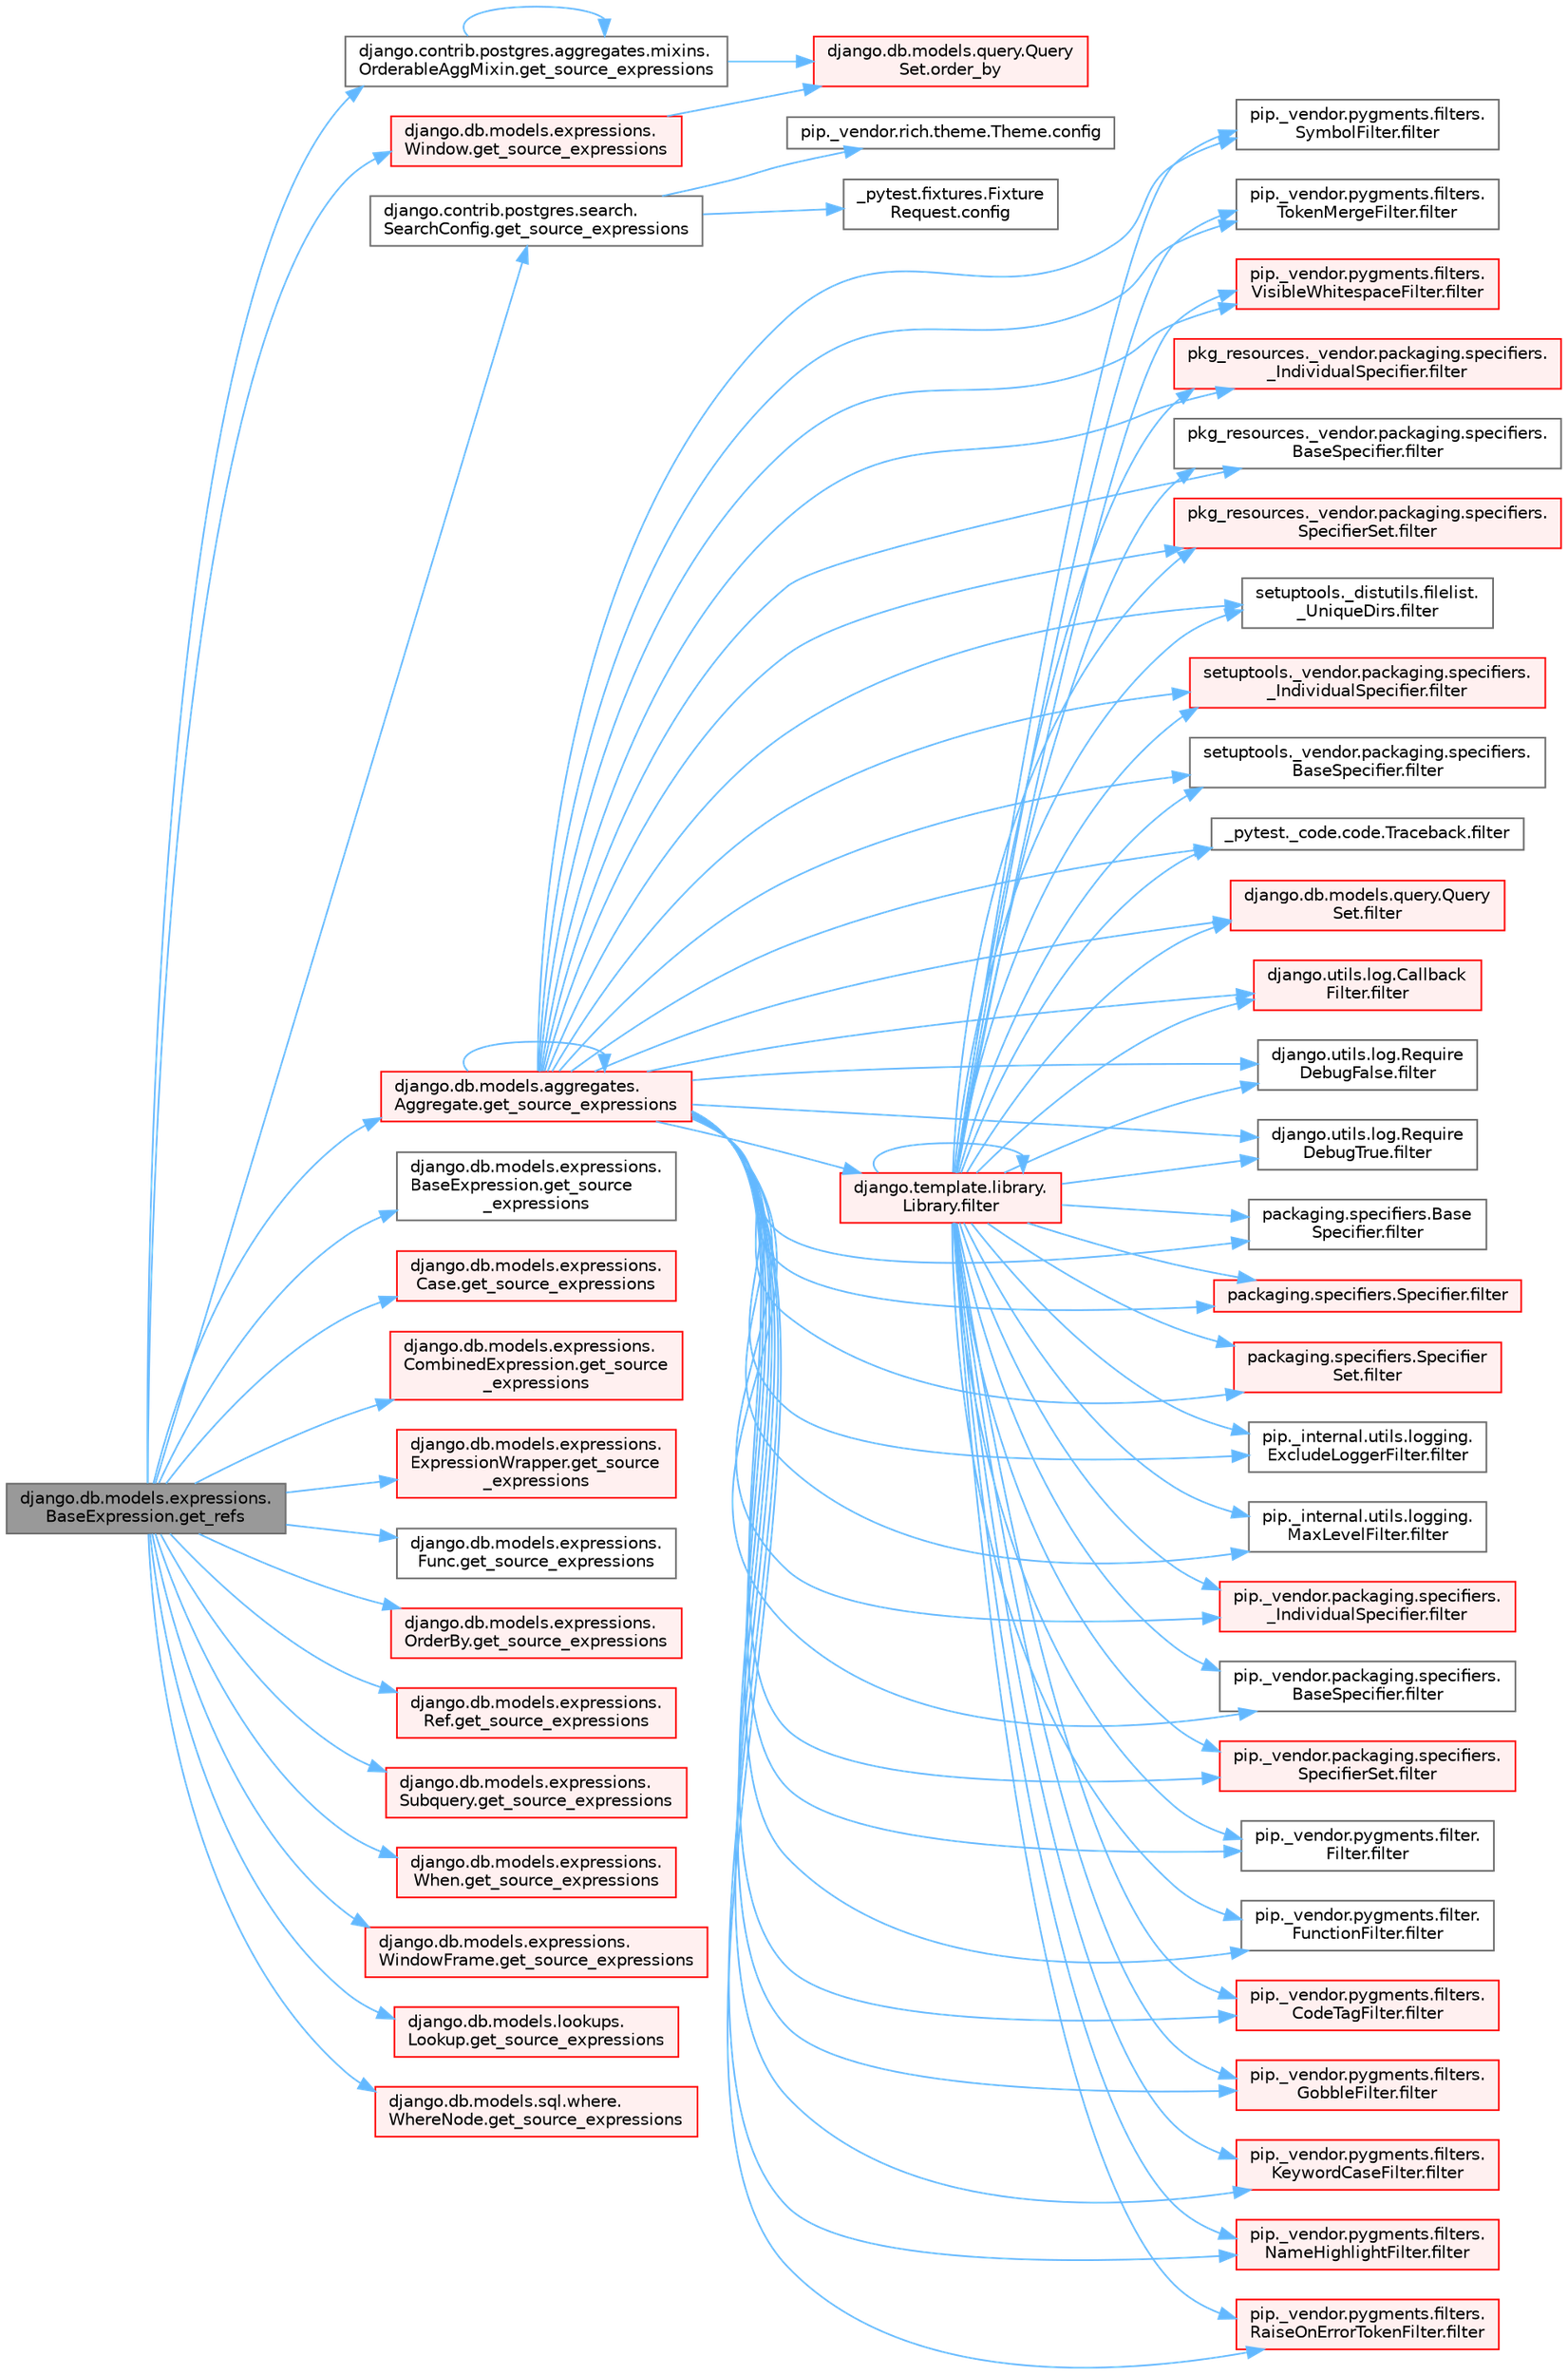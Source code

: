 digraph "django.db.models.expressions.BaseExpression.get_refs"
{
 // LATEX_PDF_SIZE
  bgcolor="transparent";
  edge [fontname=Helvetica,fontsize=10,labelfontname=Helvetica,labelfontsize=10];
  node [fontname=Helvetica,fontsize=10,shape=box,height=0.2,width=0.4];
  rankdir="LR";
  Node1 [id="Node000001",label="django.db.models.expressions.\lBaseExpression.get_refs",height=0.2,width=0.4,color="gray40", fillcolor="grey60", style="filled", fontcolor="black",tooltip=" "];
  Node1 -> Node2 [id="edge1_Node000001_Node000002",color="steelblue1",style="solid",tooltip=" "];
  Node2 [id="Node000002",label="django.contrib.postgres.aggregates.mixins.\lOrderableAggMixin.get_source_expressions",height=0.2,width=0.4,color="grey40", fillcolor="white", style="filled",URL="$classdjango_1_1contrib_1_1postgres_1_1aggregates_1_1mixins_1_1_orderable_agg_mixin.html#abed9d6bb5142aafc8b77ac03f9d7a989",tooltip=" "];
  Node2 -> Node2 [id="edge2_Node000002_Node000002",color="steelblue1",style="solid",tooltip=" "];
  Node2 -> Node3 [id="edge3_Node000002_Node000003",color="steelblue1",style="solid",tooltip=" "];
  Node3 [id="Node000003",label="django.db.models.query.Query\lSet.order_by",height=0.2,width=0.4,color="red", fillcolor="#FFF0F0", style="filled",URL="$classdjango_1_1db_1_1models_1_1query_1_1_query_set.html#a2ad2bc4491b372d7fb5ad808262e6f01",tooltip=" "];
  Node1 -> Node19 [id="edge4_Node000001_Node000019",color="steelblue1",style="solid",tooltip=" "];
  Node19 [id="Node000019",label="django.contrib.postgres.search.\lSearchConfig.get_source_expressions",height=0.2,width=0.4,color="grey40", fillcolor="white", style="filled",URL="$classdjango_1_1contrib_1_1postgres_1_1search_1_1_search_config.html#a2c17d4dfedc6381528df8a0a1b3751bf",tooltip=" "];
  Node19 -> Node20 [id="edge5_Node000019_Node000020",color="steelblue1",style="solid",tooltip=" "];
  Node20 [id="Node000020",label="_pytest.fixtures.Fixture\lRequest.config",height=0.2,width=0.4,color="grey40", fillcolor="white", style="filled",URL="$class__pytest_1_1fixtures_1_1_fixture_request.html#a9ed7b83923283e6cc50ae1c56f68b36d",tooltip=" "];
  Node19 -> Node21 [id="edge6_Node000019_Node000021",color="steelblue1",style="solid",tooltip=" "];
  Node21 [id="Node000021",label="pip._vendor.rich.theme.Theme.config",height=0.2,width=0.4,color="grey40", fillcolor="white", style="filled",URL="$classpip_1_1__vendor_1_1rich_1_1theme_1_1_theme.html#a66944133178df92a2cc2793b6053a2ea",tooltip=" "];
  Node1 -> Node22 [id="edge7_Node000001_Node000022",color="steelblue1",style="solid",tooltip=" "];
  Node22 [id="Node000022",label="django.db.models.aggregates.\lAggregate.get_source_expressions",height=0.2,width=0.4,color="red", fillcolor="#FFF0F0", style="filled",URL="$classdjango_1_1db_1_1models_1_1aggregates_1_1_aggregate.html#a4a47839518c013f780a931e4bcf2d4f1",tooltip=" "];
  Node22 -> Node23 [id="edge8_Node000022_Node000023",color="steelblue1",style="solid",tooltip=" "];
  Node23 [id="Node000023",label="_pytest._code.code.Traceback.filter",height=0.2,width=0.4,color="grey40", fillcolor="white", style="filled",URL="$class__pytest_1_1__code_1_1code_1_1_traceback.html#a55d326907d5380a46c4d3e52f002d33f",tooltip=" "];
  Node22 -> Node24 [id="edge9_Node000022_Node000024",color="steelblue1",style="solid",tooltip=" "];
  Node24 [id="Node000024",label="django.db.models.query.Query\lSet.filter",height=0.2,width=0.4,color="red", fillcolor="#FFF0F0", style="filled",URL="$classdjango_1_1db_1_1models_1_1query_1_1_query_set.html#a9c23f79ac5a5310d628b025b5ab7b7c5",tooltip=" "];
  Node22 -> Node27 [id="edge10_Node000022_Node000027",color="steelblue1",style="solid",tooltip=" "];
  Node27 [id="Node000027",label="django.template.library.\lLibrary.filter",height=0.2,width=0.4,color="red", fillcolor="#FFF0F0", style="filled",URL="$classdjango_1_1template_1_1library_1_1_library.html#ac67bb1211ffc0354d5bf33029a58aa43",tooltip=" "];
  Node27 -> Node23 [id="edge11_Node000027_Node000023",color="steelblue1",style="solid",tooltip=" "];
  Node27 -> Node24 [id="edge12_Node000027_Node000024",color="steelblue1",style="solid",tooltip=" "];
  Node27 -> Node27 [id="edge13_Node000027_Node000027",color="steelblue1",style="solid",tooltip=" "];
  Node27 -> Node28 [id="edge14_Node000027_Node000028",color="steelblue1",style="solid",tooltip=" "];
  Node28 [id="Node000028",label="django.utils.log.Callback\lFilter.filter",height=0.2,width=0.4,color="red", fillcolor="#FFF0F0", style="filled",URL="$classdjango_1_1utils_1_1log_1_1_callback_filter.html#acd2761b2200a4e66f4bd5b729ac43db2",tooltip=" "];
  Node27 -> Node34 [id="edge15_Node000027_Node000034",color="steelblue1",style="solid",tooltip=" "];
  Node34 [id="Node000034",label="django.utils.log.Require\lDebugFalse.filter",height=0.2,width=0.4,color="grey40", fillcolor="white", style="filled",URL="$classdjango_1_1utils_1_1log_1_1_require_debug_false.html#a42e51835198458e09fb949a7af83bef8",tooltip=" "];
  Node27 -> Node35 [id="edge16_Node000027_Node000035",color="steelblue1",style="solid",tooltip=" "];
  Node35 [id="Node000035",label="django.utils.log.Require\lDebugTrue.filter",height=0.2,width=0.4,color="grey40", fillcolor="white", style="filled",URL="$classdjango_1_1utils_1_1log_1_1_require_debug_true.html#a8e1e027eea730028f70556810076c0e8",tooltip=" "];
  Node27 -> Node36 [id="edge17_Node000027_Node000036",color="steelblue1",style="solid",tooltip=" "];
  Node36 [id="Node000036",label="packaging.specifiers.Base\lSpecifier.filter",height=0.2,width=0.4,color="grey40", fillcolor="white", style="filled",URL="$classpackaging_1_1specifiers_1_1_base_specifier.html#aa87c3c882d19a56dd1f949c4b1bde70d",tooltip=" "];
  Node27 -> Node37 [id="edge18_Node000027_Node000037",color="steelblue1",style="solid",tooltip=" "];
  Node37 [id="Node000037",label="packaging.specifiers.Specifier.filter",height=0.2,width=0.4,color="red", fillcolor="#FFF0F0", style="filled",URL="$classpackaging_1_1specifiers_1_1_specifier.html#a22d9e14c5343d89e742b098b6d7997f7",tooltip=" "];
  Node27 -> Node78 [id="edge19_Node000027_Node000078",color="steelblue1",style="solid",tooltip=" "];
  Node78 [id="Node000078",label="packaging.specifiers.Specifier\lSet.filter",height=0.2,width=0.4,color="red", fillcolor="#FFF0F0", style="filled",URL="$classpackaging_1_1specifiers_1_1_specifier_set.html#a65b70b2cc0c5bad34b31461955a36d87",tooltip=" "];
  Node27 -> Node109 [id="edge20_Node000027_Node000109",color="steelblue1",style="solid",tooltip=" "];
  Node109 [id="Node000109",label="pip._internal.utils.logging.\lExcludeLoggerFilter.filter",height=0.2,width=0.4,color="grey40", fillcolor="white", style="filled",URL="$classpip_1_1__internal_1_1utils_1_1logging_1_1_exclude_logger_filter.html#a633a3ddcdc0ebbb98edf2f1e0759d22a",tooltip=" "];
  Node27 -> Node110 [id="edge21_Node000027_Node000110",color="steelblue1",style="solid",tooltip=" "];
  Node110 [id="Node000110",label="pip._internal.utils.logging.\lMaxLevelFilter.filter",height=0.2,width=0.4,color="grey40", fillcolor="white", style="filled",URL="$classpip_1_1__internal_1_1utils_1_1logging_1_1_max_level_filter.html#ac46bbe4d91f47ed8f818f64d25ed2085",tooltip=" "];
  Node27 -> Node111 [id="edge22_Node000027_Node000111",color="steelblue1",style="solid",tooltip=" "];
  Node111 [id="Node000111",label="pip._vendor.packaging.specifiers.\l_IndividualSpecifier.filter",height=0.2,width=0.4,color="red", fillcolor="#FFF0F0", style="filled",URL="$classpip_1_1__vendor_1_1packaging_1_1specifiers_1_1___individual_specifier.html#a6203976cfa5ddd6a1f47f8dfe0669fd7",tooltip=" "];
  Node27 -> Node138 [id="edge23_Node000027_Node000138",color="steelblue1",style="solid",tooltip=" "];
  Node138 [id="Node000138",label="pip._vendor.packaging.specifiers.\lBaseSpecifier.filter",height=0.2,width=0.4,color="grey40", fillcolor="white", style="filled",URL="$classpip_1_1__vendor_1_1packaging_1_1specifiers_1_1_base_specifier.html#a1b2ef14b953df0cf1a317ea573d0ea5a",tooltip=" "];
  Node27 -> Node139 [id="edge24_Node000027_Node000139",color="steelblue1",style="solid",tooltip=" "];
  Node139 [id="Node000139",label="pip._vendor.packaging.specifiers.\lSpecifierSet.filter",height=0.2,width=0.4,color="red", fillcolor="#FFF0F0", style="filled",URL="$classpip_1_1__vendor_1_1packaging_1_1specifiers_1_1_specifier_set.html#a3d7a4e9a4cb787385e37d5832bcc0a64",tooltip=" "];
  Node27 -> Node140 [id="edge25_Node000027_Node000140",color="steelblue1",style="solid",tooltip=" "];
  Node140 [id="Node000140",label="pip._vendor.pygments.filter.\lFilter.filter",height=0.2,width=0.4,color="grey40", fillcolor="white", style="filled",URL="$classpip_1_1__vendor_1_1pygments_1_1filter_1_1_filter.html#a970c118f059ea361c8f184fd86c6873d",tooltip=" "];
  Node27 -> Node141 [id="edge26_Node000027_Node000141",color="steelblue1",style="solid",tooltip=" "];
  Node141 [id="Node000141",label="pip._vendor.pygments.filter.\lFunctionFilter.filter",height=0.2,width=0.4,color="grey40", fillcolor="white", style="filled",URL="$classpip_1_1__vendor_1_1pygments_1_1filter_1_1_function_filter.html#a795616d337e49ea853139b0b96d481e7",tooltip=" "];
  Node27 -> Node142 [id="edge27_Node000027_Node000142",color="steelblue1",style="solid",tooltip=" "];
  Node142 [id="Node000142",label="pip._vendor.pygments.filters.\lCodeTagFilter.filter",height=0.2,width=0.4,color="red", fillcolor="#FFF0F0", style="filled",URL="$classpip_1_1__vendor_1_1pygments_1_1filters_1_1_code_tag_filter.html#adc7f44786b4b83da74faa23a154c8843",tooltip=" "];
  Node27 -> Node144 [id="edge28_Node000027_Node000144",color="steelblue1",style="solid",tooltip=" "];
  Node144 [id="Node000144",label="pip._vendor.pygments.filters.\lGobbleFilter.filter",height=0.2,width=0.4,color="red", fillcolor="#FFF0F0", style="filled",URL="$classpip_1_1__vendor_1_1pygments_1_1filters_1_1_gobble_filter.html#a1f8e662bb1794e2924280dc6564ca148",tooltip=" "];
  Node27 -> Node1936 [id="edge29_Node000027_Node001936",color="steelblue1",style="solid",tooltip=" "];
  Node1936 [id="Node001936",label="pip._vendor.pygments.filters.\lKeywordCaseFilter.filter",height=0.2,width=0.4,color="red", fillcolor="#FFF0F0", style="filled",URL="$classpip_1_1__vendor_1_1pygments_1_1filters_1_1_keyword_case_filter.html#a328d29510b49c572e5ded82852d167c8",tooltip=" "];
  Node27 -> Node1939 [id="edge30_Node000027_Node001939",color="steelblue1",style="solid",tooltip=" "];
  Node1939 [id="Node001939",label="pip._vendor.pygments.filters.\lNameHighlightFilter.filter",height=0.2,width=0.4,color="red", fillcolor="#FFF0F0", style="filled",URL="$classpip_1_1__vendor_1_1pygments_1_1filters_1_1_name_highlight_filter.html#ae389da6c924503203acbc80c559b0043",tooltip=" "];
  Node27 -> Node1944 [id="edge31_Node000027_Node001944",color="steelblue1",style="solid",tooltip=" "];
  Node1944 [id="Node001944",label="pip._vendor.pygments.filters.\lRaiseOnErrorTokenFilter.filter",height=0.2,width=0.4,color="red", fillcolor="#FFF0F0", style="filled",URL="$classpip_1_1__vendor_1_1pygments_1_1filters_1_1_raise_on_error_token_filter.html#aacf420bb16c8d3a430b88e78ee35b253",tooltip=" "];
  Node27 -> Node1948 [id="edge32_Node000027_Node001948",color="steelblue1",style="solid",tooltip=" "];
  Node1948 [id="Node001948",label="pip._vendor.pygments.filters.\lSymbolFilter.filter",height=0.2,width=0.4,color="grey40", fillcolor="white", style="filled",URL="$classpip_1_1__vendor_1_1pygments_1_1filters_1_1_symbol_filter.html#a567de8b7e3bc5f0a87712af81fbc70c7",tooltip=" "];
  Node27 -> Node1949 [id="edge33_Node000027_Node001949",color="steelblue1",style="solid",tooltip=" "];
  Node1949 [id="Node001949",label="pip._vendor.pygments.filters.\lTokenMergeFilter.filter",height=0.2,width=0.4,color="grey40", fillcolor="white", style="filled",URL="$classpip_1_1__vendor_1_1pygments_1_1filters_1_1_token_merge_filter.html#ac3fdd8238fb6976d42540cac395a9543",tooltip=" "];
  Node27 -> Node1950 [id="edge34_Node000027_Node001950",color="steelblue1",style="solid",tooltip=" "];
  Node1950 [id="Node001950",label="pip._vendor.pygments.filters.\lVisibleWhitespaceFilter.filter",height=0.2,width=0.4,color="red", fillcolor="#FFF0F0", style="filled",URL="$classpip_1_1__vendor_1_1pygments_1_1filters_1_1_visible_whitespace_filter.html#a9a7227d129dac7d41fe5b50d9fd97b77",tooltip=" "];
  Node27 -> Node1951 [id="edge35_Node000027_Node001951",color="steelblue1",style="solid",tooltip=" "];
  Node1951 [id="Node001951",label="pkg_resources._vendor.packaging.specifiers.\l_IndividualSpecifier.filter",height=0.2,width=0.4,color="red", fillcolor="#FFF0F0", style="filled",URL="$classpkg__resources_1_1__vendor_1_1packaging_1_1specifiers_1_1___individual_specifier.html#ad284c0e05b23f4b6838266492c00fc3e",tooltip=" "];
  Node27 -> Node1952 [id="edge36_Node000027_Node001952",color="steelblue1",style="solid",tooltip=" "];
  Node1952 [id="Node001952",label="pkg_resources._vendor.packaging.specifiers.\lBaseSpecifier.filter",height=0.2,width=0.4,color="grey40", fillcolor="white", style="filled",URL="$classpkg__resources_1_1__vendor_1_1packaging_1_1specifiers_1_1_base_specifier.html#a08f789f03784e5505adfce76a34b64f0",tooltip=" "];
  Node27 -> Node1953 [id="edge37_Node000027_Node001953",color="steelblue1",style="solid",tooltip=" "];
  Node1953 [id="Node001953",label="pkg_resources._vendor.packaging.specifiers.\lSpecifierSet.filter",height=0.2,width=0.4,color="red", fillcolor="#FFF0F0", style="filled",URL="$classpkg__resources_1_1__vendor_1_1packaging_1_1specifiers_1_1_specifier_set.html#a9935b066c65c5b7849bd09a27171e1ba",tooltip=" "];
  Node27 -> Node1954 [id="edge38_Node000027_Node001954",color="steelblue1",style="solid",tooltip=" "];
  Node1954 [id="Node001954",label="setuptools._distutils.filelist.\l_UniqueDirs.filter",height=0.2,width=0.4,color="grey40", fillcolor="white", style="filled",URL="$classsetuptools_1_1__distutils_1_1filelist_1_1___unique_dirs.html#a351fccd2f8d782034811f470cf8e3815",tooltip=" "];
  Node27 -> Node1955 [id="edge39_Node000027_Node001955",color="steelblue1",style="solid",tooltip=" "];
  Node1955 [id="Node001955",label="setuptools._vendor.packaging.specifiers.\l_IndividualSpecifier.filter",height=0.2,width=0.4,color="red", fillcolor="#FFF0F0", style="filled",URL="$classsetuptools_1_1__vendor_1_1packaging_1_1specifiers_1_1___individual_specifier.html#a7f35b396bffe2a5276887eda17fd660b",tooltip=" "];
  Node27 -> Node1956 [id="edge40_Node000027_Node001956",color="steelblue1",style="solid",tooltip=" "];
  Node1956 [id="Node001956",label="setuptools._vendor.packaging.specifiers.\lBaseSpecifier.filter",height=0.2,width=0.4,color="grey40", fillcolor="white", style="filled",URL="$classsetuptools_1_1__vendor_1_1packaging_1_1specifiers_1_1_base_specifier.html#aac733c9425aa10aacb2e457c323feb1d",tooltip=" "];
  Node22 -> Node28 [id="edge41_Node000022_Node000028",color="steelblue1",style="solid",tooltip=" "];
  Node22 -> Node34 [id="edge42_Node000022_Node000034",color="steelblue1",style="solid",tooltip=" "];
  Node22 -> Node35 [id="edge43_Node000022_Node000035",color="steelblue1",style="solid",tooltip=" "];
  Node22 -> Node36 [id="edge44_Node000022_Node000036",color="steelblue1",style="solid",tooltip=" "];
  Node22 -> Node37 [id="edge45_Node000022_Node000037",color="steelblue1",style="solid",tooltip=" "];
  Node22 -> Node78 [id="edge46_Node000022_Node000078",color="steelblue1",style="solid",tooltip=" "];
  Node22 -> Node109 [id="edge47_Node000022_Node000109",color="steelblue1",style="solid",tooltip=" "];
  Node22 -> Node110 [id="edge48_Node000022_Node000110",color="steelblue1",style="solid",tooltip=" "];
  Node22 -> Node111 [id="edge49_Node000022_Node000111",color="steelblue1",style="solid",tooltip=" "];
  Node22 -> Node138 [id="edge50_Node000022_Node000138",color="steelblue1",style="solid",tooltip=" "];
  Node22 -> Node139 [id="edge51_Node000022_Node000139",color="steelblue1",style="solid",tooltip=" "];
  Node22 -> Node140 [id="edge52_Node000022_Node000140",color="steelblue1",style="solid",tooltip=" "];
  Node22 -> Node141 [id="edge53_Node000022_Node000141",color="steelblue1",style="solid",tooltip=" "];
  Node22 -> Node142 [id="edge54_Node000022_Node000142",color="steelblue1",style="solid",tooltip=" "];
  Node22 -> Node144 [id="edge55_Node000022_Node000144",color="steelblue1",style="solid",tooltip=" "];
  Node22 -> Node1936 [id="edge56_Node000022_Node001936",color="steelblue1",style="solid",tooltip=" "];
  Node22 -> Node1939 [id="edge57_Node000022_Node001939",color="steelblue1",style="solid",tooltip=" "];
  Node22 -> Node1944 [id="edge58_Node000022_Node001944",color="steelblue1",style="solid",tooltip=" "];
  Node22 -> Node1948 [id="edge59_Node000022_Node001948",color="steelblue1",style="solid",tooltip=" "];
  Node22 -> Node1949 [id="edge60_Node000022_Node001949",color="steelblue1",style="solid",tooltip=" "];
  Node22 -> Node1950 [id="edge61_Node000022_Node001950",color="steelblue1",style="solid",tooltip=" "];
  Node22 -> Node1951 [id="edge62_Node000022_Node001951",color="steelblue1",style="solid",tooltip=" "];
  Node22 -> Node1952 [id="edge63_Node000022_Node001952",color="steelblue1",style="solid",tooltip=" "];
  Node22 -> Node1953 [id="edge64_Node000022_Node001953",color="steelblue1",style="solid",tooltip=" "];
  Node22 -> Node1954 [id="edge65_Node000022_Node001954",color="steelblue1",style="solid",tooltip=" "];
  Node22 -> Node1955 [id="edge66_Node000022_Node001955",color="steelblue1",style="solid",tooltip=" "];
  Node22 -> Node1956 [id="edge67_Node000022_Node001956",color="steelblue1",style="solid",tooltip=" "];
  Node22 -> Node22 [id="edge68_Node000022_Node000022",color="steelblue1",style="solid",tooltip=" "];
  Node1 -> Node257 [id="edge69_Node000001_Node000257",color="steelblue1",style="solid",tooltip=" "];
  Node257 [id="Node000257",label="django.db.models.expressions.\lBaseExpression.get_source\l_expressions",height=0.2,width=0.4,color="grey40", fillcolor="white", style="filled",URL="$classdjango_1_1db_1_1models_1_1expressions_1_1_base_expression.html#a1a052b2bf91363cc1367dbffb2b47708",tooltip=" "];
  Node1 -> Node258 [id="edge70_Node000001_Node000258",color="steelblue1",style="solid",tooltip=" "];
  Node258 [id="Node000258",label="django.db.models.expressions.\lCase.get_source_expressions",height=0.2,width=0.4,color="red", fillcolor="#FFF0F0", style="filled",URL="$classdjango_1_1db_1_1models_1_1expressions_1_1_case.html#a342de2ff64d7b1a41e1a86d89dee51b4",tooltip=" "];
  Node1 -> Node265 [id="edge71_Node000001_Node000265",color="steelblue1",style="solid",tooltip=" "];
  Node265 [id="Node000265",label="django.db.models.expressions.\lCombinedExpression.get_source\l_expressions",height=0.2,width=0.4,color="red", fillcolor="#FFF0F0", style="filled",URL="$classdjango_1_1db_1_1models_1_1expressions_1_1_combined_expression.html#a310a894787d41c927558cb35b23d3a90",tooltip=" "];
  Node1 -> Node266 [id="edge72_Node000001_Node000266",color="steelblue1",style="solid",tooltip=" "];
  Node266 [id="Node000266",label="django.db.models.expressions.\lExpressionWrapper.get_source\l_expressions",height=0.2,width=0.4,color="red", fillcolor="#FFF0F0", style="filled",URL="$classdjango_1_1db_1_1models_1_1expressions_1_1_expression_wrapper.html#abdd54fb24f108830588d86a69e619e8f",tooltip=" "];
  Node1 -> Node270 [id="edge73_Node000001_Node000270",color="steelblue1",style="solid",tooltip=" "];
  Node270 [id="Node000270",label="django.db.models.expressions.\lFunc.get_source_expressions",height=0.2,width=0.4,color="grey40", fillcolor="white", style="filled",URL="$classdjango_1_1db_1_1models_1_1expressions_1_1_func.html#a2edd81324f310981c50c4d7d6b02fc36",tooltip=" "];
  Node1 -> Node271 [id="edge74_Node000001_Node000271",color="steelblue1",style="solid",tooltip=" "];
  Node271 [id="Node000271",label="django.db.models.expressions.\lOrderBy.get_source_expressions",height=0.2,width=0.4,color="red", fillcolor="#FFF0F0", style="filled",URL="$classdjango_1_1db_1_1models_1_1expressions_1_1_order_by.html#aa0b698a72cab3662300d9849e2e0b2df",tooltip=" "];
  Node1 -> Node272 [id="edge75_Node000001_Node000272",color="steelblue1",style="solid",tooltip=" "];
  Node272 [id="Node000272",label="django.db.models.expressions.\lRef.get_source_expressions",height=0.2,width=0.4,color="red", fillcolor="#FFF0F0", style="filled",URL="$classdjango_1_1db_1_1models_1_1expressions_1_1_ref.html#a34966901a7ce794db70ff599b65fe2ce",tooltip=" "];
  Node1 -> Node273 [id="edge76_Node000001_Node000273",color="steelblue1",style="solid",tooltip=" "];
  Node273 [id="Node000273",label="django.db.models.expressions.\lSubquery.get_source_expressions",height=0.2,width=0.4,color="red", fillcolor="#FFF0F0", style="filled",URL="$classdjango_1_1db_1_1models_1_1expressions_1_1_subquery.html#a39b90b2b3d0ee3caf0b75571062f214e",tooltip=" "];
  Node1 -> Node274 [id="edge77_Node000001_Node000274",color="steelblue1",style="solid",tooltip=" "];
  Node274 [id="Node000274",label="django.db.models.expressions.\lWhen.get_source_expressions",height=0.2,width=0.4,color="red", fillcolor="#FFF0F0", style="filled",URL="$classdjango_1_1db_1_1models_1_1expressions_1_1_when.html#aed38e210fabf48478aed2ff00ccbdfbe",tooltip=" "];
  Node1 -> Node279 [id="edge78_Node000001_Node000279",color="steelblue1",style="solid",tooltip=" "];
  Node279 [id="Node000279",label="django.db.models.expressions.\lWindow.get_source_expressions",height=0.2,width=0.4,color="red", fillcolor="#FFF0F0", style="filled",URL="$classdjango_1_1db_1_1models_1_1expressions_1_1_window.html#a52d79e8fa282239e67f8d9cdc5112388",tooltip=" "];
  Node279 -> Node3 [id="edge79_Node000279_Node000003",color="steelblue1",style="solid",tooltip=" "];
  Node1 -> Node281 [id="edge80_Node000001_Node000281",color="steelblue1",style="solid",tooltip=" "];
  Node281 [id="Node000281",label="django.db.models.expressions.\lWindowFrame.get_source_expressions",height=0.2,width=0.4,color="red", fillcolor="#FFF0F0", style="filled",URL="$classdjango_1_1db_1_1models_1_1expressions_1_1_window_frame.html#a4b54c4c9b4c4a68308953d25703a2544",tooltip=" "];
  Node1 -> Node1435 [id="edge81_Node000001_Node001435",color="steelblue1",style="solid",tooltip=" "];
  Node1435 [id="Node001435",label="django.db.models.lookups.\lLookup.get_source_expressions",height=0.2,width=0.4,color="red", fillcolor="#FFF0F0", style="filled",URL="$classdjango_1_1db_1_1models_1_1lookups_1_1_lookup.html#ab733397a7e7276a69a7092430799a22a",tooltip=" "];
  Node1 -> Node1437 [id="edge82_Node000001_Node001437",color="steelblue1",style="solid",tooltip=" "];
  Node1437 [id="Node001437",label="django.db.models.sql.where.\lWhereNode.get_source_expressions",height=0.2,width=0.4,color="red", fillcolor="#FFF0F0", style="filled",URL="$classdjango_1_1db_1_1models_1_1sql_1_1where_1_1_where_node.html#ae3155308ff1faf4914e3e7f0134f49d7",tooltip=" "];
}
